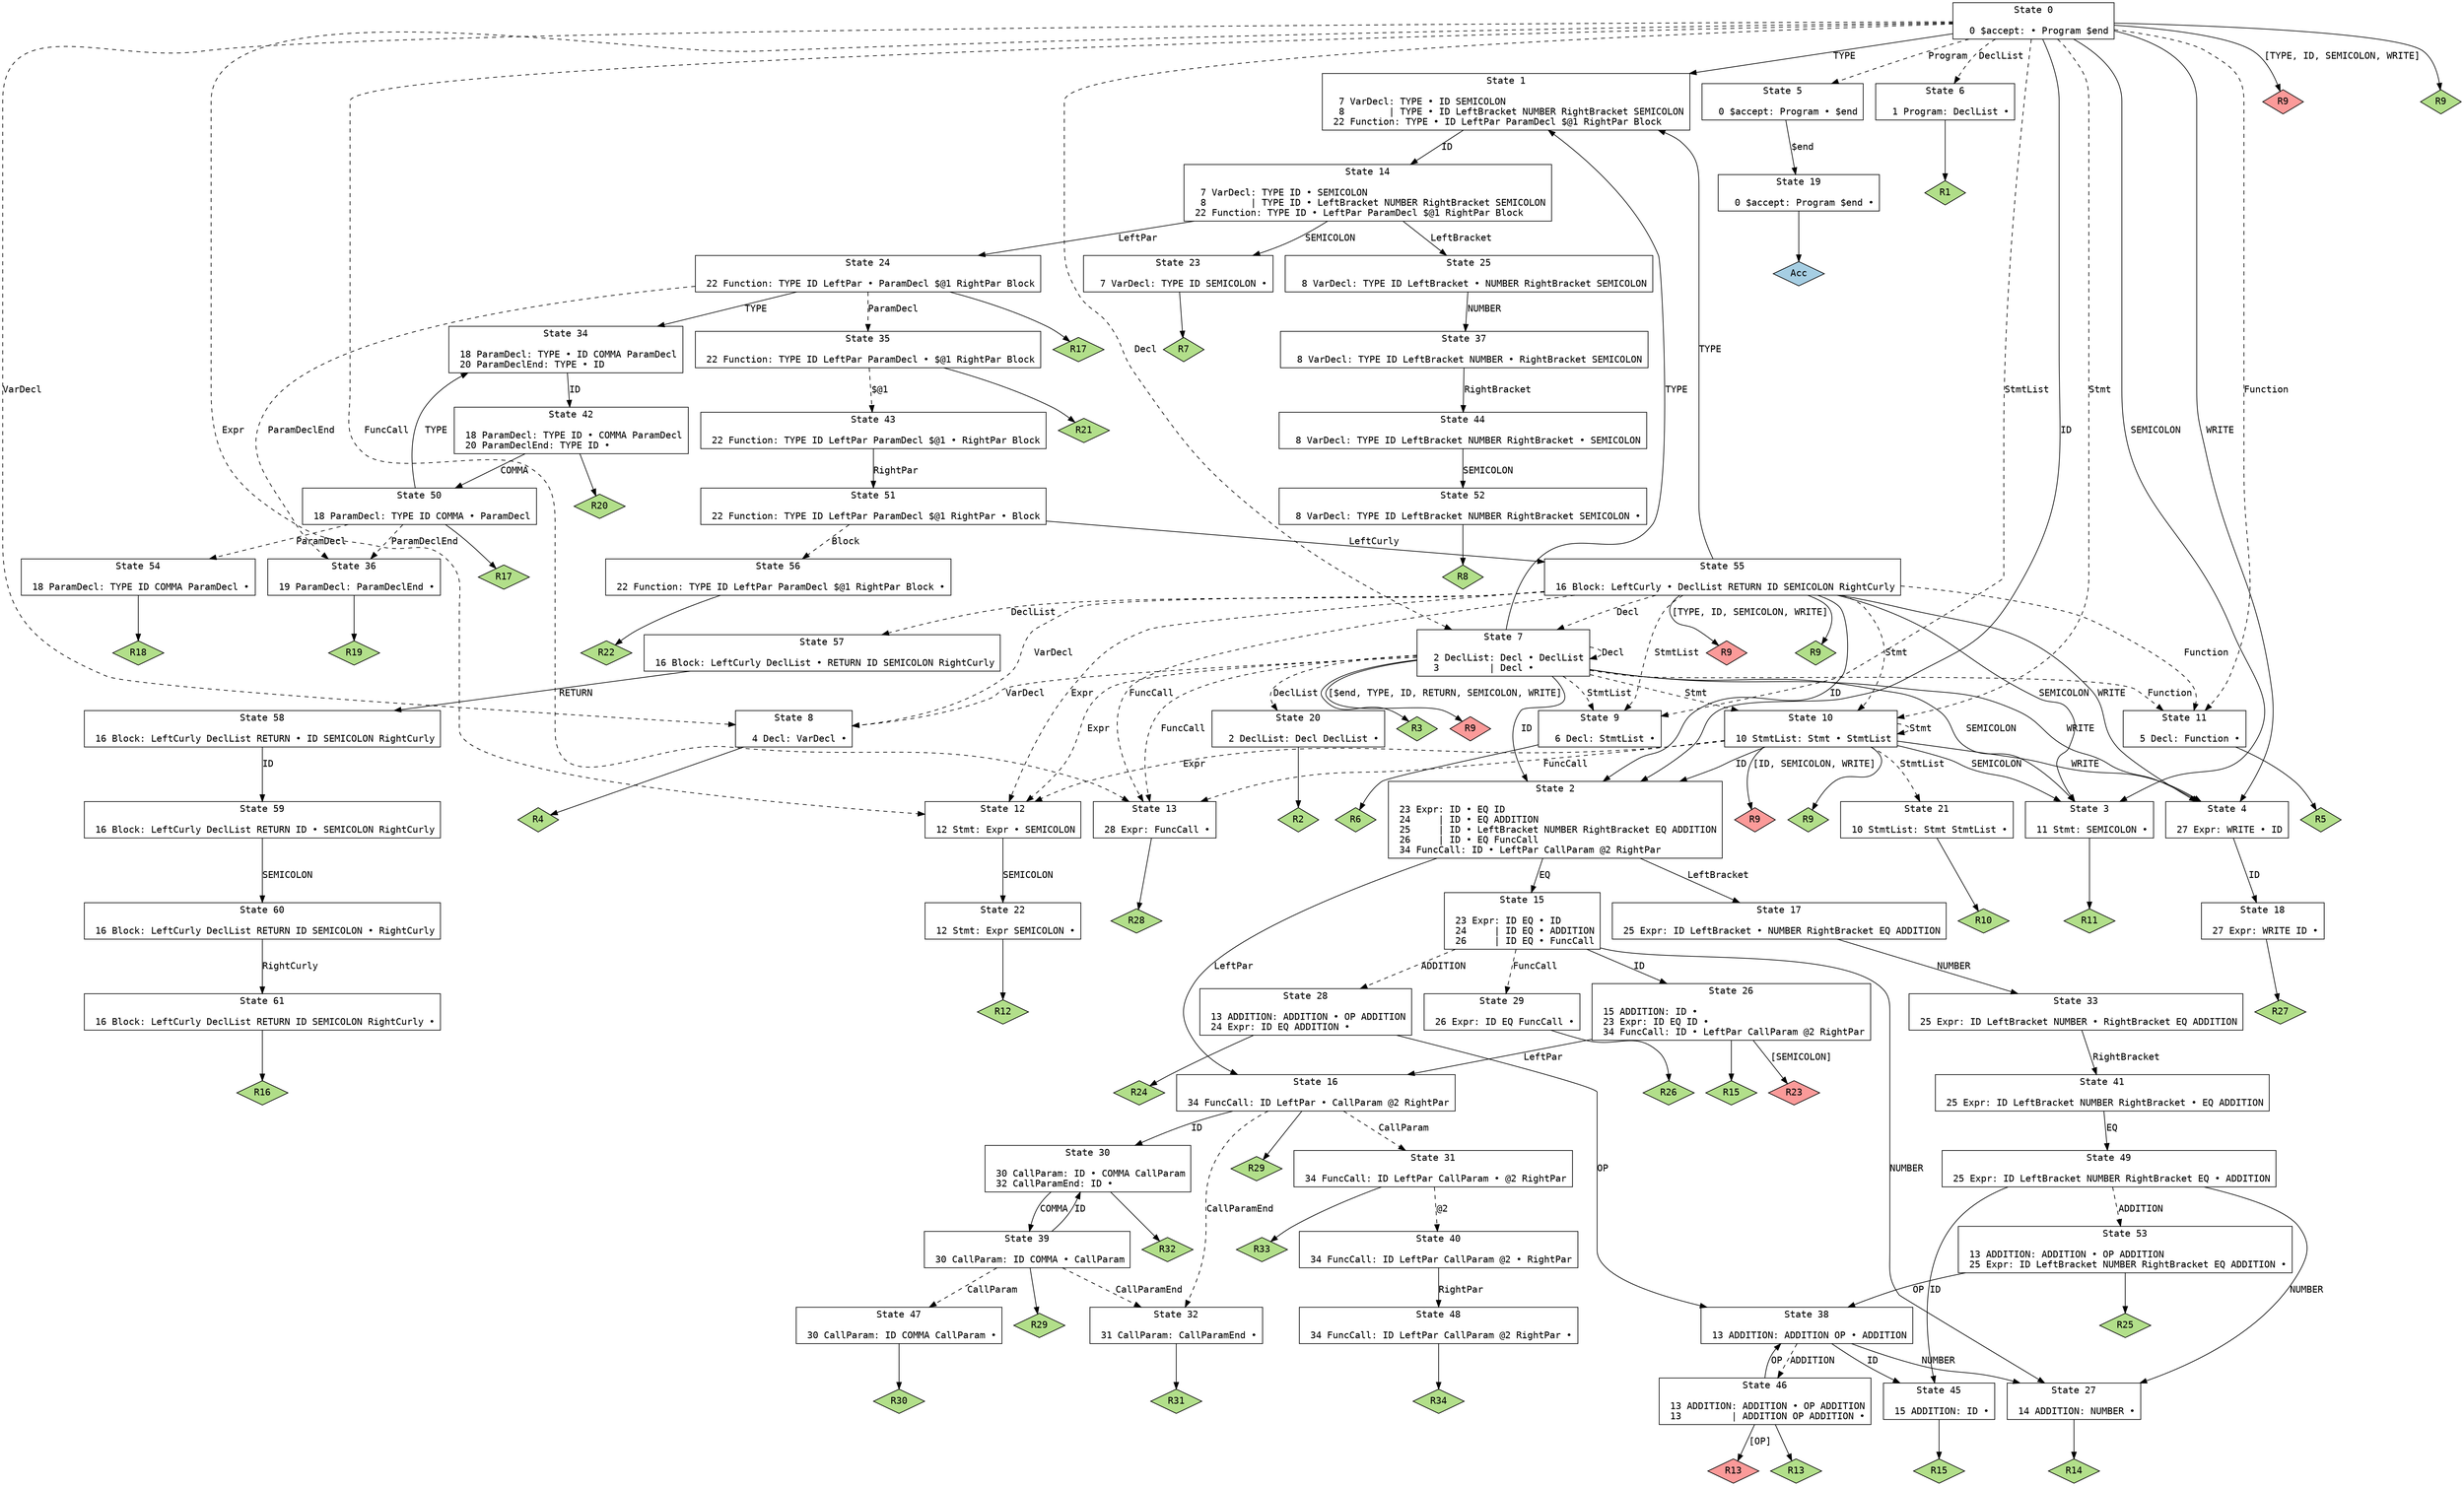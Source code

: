 // Generated by GNU Bison 3.8.2.
// Report bugs to <bug-bison@gnu.org>.
// Home page: <https://www.gnu.org/software/bison/>.

digraph "parser.y"
{
  node [fontname = courier, shape = box, colorscheme = paired6]
  edge [fontname = courier]

  0 [label="State 0\n\l  0 $accept: • Program $end\l"]
  0 -> 1 [style=solid label="TYPE"]
  0 -> 2 [style=solid label="ID"]
  0 -> 3 [style=solid label="SEMICOLON"]
  0 -> 4 [style=solid label="WRITE"]
  0 -> 5 [style=dashed label="Program"]
  0 -> 6 [style=dashed label="DeclList"]
  0 -> 7 [style=dashed label="Decl"]
  0 -> 8 [style=dashed label="VarDecl"]
  0 -> 9 [style=dashed label="StmtList"]
  0 -> 10 [style=dashed label="Stmt"]
  0 -> 11 [style=dashed label="Function"]
  0 -> 12 [style=dashed label="Expr"]
  0 -> 13 [style=dashed label="FuncCall"]
  0 -> "0R9d" [label="[TYPE, ID, SEMICOLON, WRITE]", style=solid]
 "0R9d" [label="R9", fillcolor=5, shape=diamond, style=filled]
  0 -> "0R9" [style=solid]
 "0R9" [label="R9", fillcolor=3, shape=diamond, style=filled]
  1 [label="State 1\n\l  7 VarDecl: TYPE • ID SEMICOLON\l  8        | TYPE • ID LeftBracket NUMBER RightBracket SEMICOLON\l 22 Function: TYPE • ID LeftPar ParamDecl $@1 RightPar Block\l"]
  1 -> 14 [style=solid label="ID"]
  2 [label="State 2\n\l 23 Expr: ID • EQ ID\l 24     | ID • EQ ADDITION\l 25     | ID • LeftBracket NUMBER RightBracket EQ ADDITION\l 26     | ID • EQ FuncCall\l 34 FuncCall: ID • LeftPar CallParam @2 RightPar\l"]
  2 -> 15 [style=solid label="EQ"]
  2 -> 16 [style=solid label="LeftPar"]
  2 -> 17 [style=solid label="LeftBracket"]
  3 [label="State 3\n\l 11 Stmt: SEMICOLON •\l"]
  3 -> "3R11" [style=solid]
 "3R11" [label="R11", fillcolor=3, shape=diamond, style=filled]
  4 [label="State 4\n\l 27 Expr: WRITE • ID\l"]
  4 -> 18 [style=solid label="ID"]
  5 [label="State 5\n\l  0 $accept: Program • $end\l"]
  5 -> 19 [style=solid label="$end"]
  6 [label="State 6\n\l  1 Program: DeclList •\l"]
  6 -> "6R1" [style=solid]
 "6R1" [label="R1", fillcolor=3, shape=diamond, style=filled]
  7 [label="State 7\n\l  2 DeclList: Decl • DeclList\l  3         | Decl •\l"]
  7 -> 1 [style=solid label="TYPE"]
  7 -> 2 [style=solid label="ID"]
  7 -> 3 [style=solid label="SEMICOLON"]
  7 -> 4 [style=solid label="WRITE"]
  7 -> 20 [style=dashed label="DeclList"]
  7 -> 7 [style=dashed label="Decl"]
  7 -> 8 [style=dashed label="VarDecl"]
  7 -> 9 [style=dashed label="StmtList"]
  7 -> 10 [style=dashed label="Stmt"]
  7 -> 11 [style=dashed label="Function"]
  7 -> 12 [style=dashed label="Expr"]
  7 -> 13 [style=dashed label="FuncCall"]
  7 -> "7R3" [style=solid]
 "7R3" [label="R3", fillcolor=3, shape=diamond, style=filled]
  7 -> "7R9d" [label="[$end, TYPE, ID, RETURN, SEMICOLON, WRITE]", style=solid]
 "7R9d" [label="R9", fillcolor=5, shape=diamond, style=filled]
  8 [label="State 8\n\l  4 Decl: VarDecl •\l"]
  8 -> "8R4" [style=solid]
 "8R4" [label="R4", fillcolor=3, shape=diamond, style=filled]
  9 [label="State 9\n\l  6 Decl: StmtList •\l"]
  9 -> "9R6" [style=solid]
 "9R6" [label="R6", fillcolor=3, shape=diamond, style=filled]
  10 [label="State 10\n\l 10 StmtList: Stmt • StmtList\l"]
  10 -> 2 [style=solid label="ID"]
  10 -> 3 [style=solid label="SEMICOLON"]
  10 -> 4 [style=solid label="WRITE"]
  10 -> 21 [style=dashed label="StmtList"]
  10 -> 10 [style=dashed label="Stmt"]
  10 -> 12 [style=dashed label="Expr"]
  10 -> 13 [style=dashed label="FuncCall"]
  10 -> "10R9d" [label="[ID, SEMICOLON, WRITE]", style=solid]
 "10R9d" [label="R9", fillcolor=5, shape=diamond, style=filled]
  10 -> "10R9" [style=solid]
 "10R9" [label="R9", fillcolor=3, shape=diamond, style=filled]
  11 [label="State 11\n\l  5 Decl: Function •\l"]
  11 -> "11R5" [style=solid]
 "11R5" [label="R5", fillcolor=3, shape=diamond, style=filled]
  12 [label="State 12\n\l 12 Stmt: Expr • SEMICOLON\l"]
  12 -> 22 [style=solid label="SEMICOLON"]
  13 [label="State 13\n\l 28 Expr: FuncCall •\l"]
  13 -> "13R28" [style=solid]
 "13R28" [label="R28", fillcolor=3, shape=diamond, style=filled]
  14 [label="State 14\n\l  7 VarDecl: TYPE ID • SEMICOLON\l  8        | TYPE ID • LeftBracket NUMBER RightBracket SEMICOLON\l 22 Function: TYPE ID • LeftPar ParamDecl $@1 RightPar Block\l"]
  14 -> 23 [style=solid label="SEMICOLON"]
  14 -> 24 [style=solid label="LeftPar"]
  14 -> 25 [style=solid label="LeftBracket"]
  15 [label="State 15\n\l 23 Expr: ID EQ • ID\l 24     | ID EQ • ADDITION\l 26     | ID EQ • FuncCall\l"]
  15 -> 26 [style=solid label="ID"]
  15 -> 27 [style=solid label="NUMBER"]
  15 -> 28 [style=dashed label="ADDITION"]
  15 -> 29 [style=dashed label="FuncCall"]
  16 [label="State 16\n\l 34 FuncCall: ID LeftPar • CallParam @2 RightPar\l"]
  16 -> 30 [style=solid label="ID"]
  16 -> 31 [style=dashed label="CallParam"]
  16 -> 32 [style=dashed label="CallParamEnd"]
  16 -> "16R29" [style=solid]
 "16R29" [label="R29", fillcolor=3, shape=diamond, style=filled]
  17 [label="State 17\n\l 25 Expr: ID LeftBracket • NUMBER RightBracket EQ ADDITION\l"]
  17 -> 33 [style=solid label="NUMBER"]
  18 [label="State 18\n\l 27 Expr: WRITE ID •\l"]
  18 -> "18R27" [style=solid]
 "18R27" [label="R27", fillcolor=3, shape=diamond, style=filled]
  19 [label="State 19\n\l  0 $accept: Program $end •\l"]
  19 -> "19R0" [style=solid]
 "19R0" [label="Acc", fillcolor=1, shape=diamond, style=filled]
  20 [label="State 20\n\l  2 DeclList: Decl DeclList •\l"]
  20 -> "20R2" [style=solid]
 "20R2" [label="R2", fillcolor=3, shape=diamond, style=filled]
  21 [label="State 21\n\l 10 StmtList: Stmt StmtList •\l"]
  21 -> "21R10" [style=solid]
 "21R10" [label="R10", fillcolor=3, shape=diamond, style=filled]
  22 [label="State 22\n\l 12 Stmt: Expr SEMICOLON •\l"]
  22 -> "22R12" [style=solid]
 "22R12" [label="R12", fillcolor=3, shape=diamond, style=filled]
  23 [label="State 23\n\l  7 VarDecl: TYPE ID SEMICOLON •\l"]
  23 -> "23R7" [style=solid]
 "23R7" [label="R7", fillcolor=3, shape=diamond, style=filled]
  24 [label="State 24\n\l 22 Function: TYPE ID LeftPar • ParamDecl $@1 RightPar Block\l"]
  24 -> 34 [style=solid label="TYPE"]
  24 -> 35 [style=dashed label="ParamDecl"]
  24 -> 36 [style=dashed label="ParamDeclEnd"]
  24 -> "24R17" [style=solid]
 "24R17" [label="R17", fillcolor=3, shape=diamond, style=filled]
  25 [label="State 25\n\l  8 VarDecl: TYPE ID LeftBracket • NUMBER RightBracket SEMICOLON\l"]
  25 -> 37 [style=solid label="NUMBER"]
  26 [label="State 26\n\l 15 ADDITION: ID •\l 23 Expr: ID EQ ID •\l 34 FuncCall: ID • LeftPar CallParam @2 RightPar\l"]
  26 -> 16 [style=solid label="LeftPar"]
  26 -> "26R15" [style=solid]
 "26R15" [label="R15", fillcolor=3, shape=diamond, style=filled]
  26 -> "26R23d" [label="[SEMICOLON]", style=solid]
 "26R23d" [label="R23", fillcolor=5, shape=diamond, style=filled]
  27 [label="State 27\n\l 14 ADDITION: NUMBER •\l"]
  27 -> "27R14" [style=solid]
 "27R14" [label="R14", fillcolor=3, shape=diamond, style=filled]
  28 [label="State 28\n\l 13 ADDITION: ADDITION • OP ADDITION\l 24 Expr: ID EQ ADDITION •\l"]
  28 -> 38 [style=solid label="OP"]
  28 -> "28R24" [style=solid]
 "28R24" [label="R24", fillcolor=3, shape=diamond, style=filled]
  29 [label="State 29\n\l 26 Expr: ID EQ FuncCall •\l"]
  29 -> "29R26" [style=solid]
 "29R26" [label="R26", fillcolor=3, shape=diamond, style=filled]
  30 [label="State 30\n\l 30 CallParam: ID • COMMA CallParam\l 32 CallParamEnd: ID •\l"]
  30 -> 39 [style=solid label="COMMA"]
  30 -> "30R32" [style=solid]
 "30R32" [label="R32", fillcolor=3, shape=diamond, style=filled]
  31 [label="State 31\n\l 34 FuncCall: ID LeftPar CallParam • @2 RightPar\l"]
  31 -> 40 [style=dashed label="@2"]
  31 -> "31R33" [style=solid]
 "31R33" [label="R33", fillcolor=3, shape=diamond, style=filled]
  32 [label="State 32\n\l 31 CallParam: CallParamEnd •\l"]
  32 -> "32R31" [style=solid]
 "32R31" [label="R31", fillcolor=3, shape=diamond, style=filled]
  33 [label="State 33\n\l 25 Expr: ID LeftBracket NUMBER • RightBracket EQ ADDITION\l"]
  33 -> 41 [style=solid label="RightBracket"]
  34 [label="State 34\n\l 18 ParamDecl: TYPE • ID COMMA ParamDecl\l 20 ParamDeclEnd: TYPE • ID\l"]
  34 -> 42 [style=solid label="ID"]
  35 [label="State 35\n\l 22 Function: TYPE ID LeftPar ParamDecl • $@1 RightPar Block\l"]
  35 -> 43 [style=dashed label="$@1"]
  35 -> "35R21" [style=solid]
 "35R21" [label="R21", fillcolor=3, shape=diamond, style=filled]
  36 [label="State 36\n\l 19 ParamDecl: ParamDeclEnd •\l"]
  36 -> "36R19" [style=solid]
 "36R19" [label="R19", fillcolor=3, shape=diamond, style=filled]
  37 [label="State 37\n\l  8 VarDecl: TYPE ID LeftBracket NUMBER • RightBracket SEMICOLON\l"]
  37 -> 44 [style=solid label="RightBracket"]
  38 [label="State 38\n\l 13 ADDITION: ADDITION OP • ADDITION\l"]
  38 -> 45 [style=solid label="ID"]
  38 -> 27 [style=solid label="NUMBER"]
  38 -> 46 [style=dashed label="ADDITION"]
  39 [label="State 39\n\l 30 CallParam: ID COMMA • CallParam\l"]
  39 -> 30 [style=solid label="ID"]
  39 -> 47 [style=dashed label="CallParam"]
  39 -> 32 [style=dashed label="CallParamEnd"]
  39 -> "39R29" [style=solid]
 "39R29" [label="R29", fillcolor=3, shape=diamond, style=filled]
  40 [label="State 40\n\l 34 FuncCall: ID LeftPar CallParam @2 • RightPar\l"]
  40 -> 48 [style=solid label="RightPar"]
  41 [label="State 41\n\l 25 Expr: ID LeftBracket NUMBER RightBracket • EQ ADDITION\l"]
  41 -> 49 [style=solid label="EQ"]
  42 [label="State 42\n\l 18 ParamDecl: TYPE ID • COMMA ParamDecl\l 20 ParamDeclEnd: TYPE ID •\l"]
  42 -> 50 [style=solid label="COMMA"]
  42 -> "42R20" [style=solid]
 "42R20" [label="R20", fillcolor=3, shape=diamond, style=filled]
  43 [label="State 43\n\l 22 Function: TYPE ID LeftPar ParamDecl $@1 • RightPar Block\l"]
  43 -> 51 [style=solid label="RightPar"]
  44 [label="State 44\n\l  8 VarDecl: TYPE ID LeftBracket NUMBER RightBracket • SEMICOLON\l"]
  44 -> 52 [style=solid label="SEMICOLON"]
  45 [label="State 45\n\l 15 ADDITION: ID •\l"]
  45 -> "45R15" [style=solid]
 "45R15" [label="R15", fillcolor=3, shape=diamond, style=filled]
  46 [label="State 46\n\l 13 ADDITION: ADDITION • OP ADDITION\l 13         | ADDITION OP ADDITION •\l"]
  46 -> 38 [style=solid label="OP"]
  46 -> "46R13d" [label="[OP]", style=solid]
 "46R13d" [label="R13", fillcolor=5, shape=diamond, style=filled]
  46 -> "46R13" [style=solid]
 "46R13" [label="R13", fillcolor=3, shape=diamond, style=filled]
  47 [label="State 47\n\l 30 CallParam: ID COMMA CallParam •\l"]
  47 -> "47R30" [style=solid]
 "47R30" [label="R30", fillcolor=3, shape=diamond, style=filled]
  48 [label="State 48\n\l 34 FuncCall: ID LeftPar CallParam @2 RightPar •\l"]
  48 -> "48R34" [style=solid]
 "48R34" [label="R34", fillcolor=3, shape=diamond, style=filled]
  49 [label="State 49\n\l 25 Expr: ID LeftBracket NUMBER RightBracket EQ • ADDITION\l"]
  49 -> 45 [style=solid label="ID"]
  49 -> 27 [style=solid label="NUMBER"]
  49 -> 53 [style=dashed label="ADDITION"]
  50 [label="State 50\n\l 18 ParamDecl: TYPE ID COMMA • ParamDecl\l"]
  50 -> 34 [style=solid label="TYPE"]
  50 -> 54 [style=dashed label="ParamDecl"]
  50 -> 36 [style=dashed label="ParamDeclEnd"]
  50 -> "50R17" [style=solid]
 "50R17" [label="R17", fillcolor=3, shape=diamond, style=filled]
  51 [label="State 51\n\l 22 Function: TYPE ID LeftPar ParamDecl $@1 RightPar • Block\l"]
  51 -> 55 [style=solid label="LeftCurly"]
  51 -> 56 [style=dashed label="Block"]
  52 [label="State 52\n\l  8 VarDecl: TYPE ID LeftBracket NUMBER RightBracket SEMICOLON •\l"]
  52 -> "52R8" [style=solid]
 "52R8" [label="R8", fillcolor=3, shape=diamond, style=filled]
  53 [label="State 53\n\l 13 ADDITION: ADDITION • OP ADDITION\l 25 Expr: ID LeftBracket NUMBER RightBracket EQ ADDITION •\l"]
  53 -> 38 [style=solid label="OP"]
  53 -> "53R25" [style=solid]
 "53R25" [label="R25", fillcolor=3, shape=diamond, style=filled]
  54 [label="State 54\n\l 18 ParamDecl: TYPE ID COMMA ParamDecl •\l"]
  54 -> "54R18" [style=solid]
 "54R18" [label="R18", fillcolor=3, shape=diamond, style=filled]
  55 [label="State 55\n\l 16 Block: LeftCurly • DeclList RETURN ID SEMICOLON RightCurly\l"]
  55 -> 1 [style=solid label="TYPE"]
  55 -> 2 [style=solid label="ID"]
  55 -> 3 [style=solid label="SEMICOLON"]
  55 -> 4 [style=solid label="WRITE"]
  55 -> 57 [style=dashed label="DeclList"]
  55 -> 7 [style=dashed label="Decl"]
  55 -> 8 [style=dashed label="VarDecl"]
  55 -> 9 [style=dashed label="StmtList"]
  55 -> 10 [style=dashed label="Stmt"]
  55 -> 11 [style=dashed label="Function"]
  55 -> 12 [style=dashed label="Expr"]
  55 -> 13 [style=dashed label="FuncCall"]
  55 -> "55R9d" [label="[TYPE, ID, SEMICOLON, WRITE]", style=solid]
 "55R9d" [label="R9", fillcolor=5, shape=diamond, style=filled]
  55 -> "55R9" [style=solid]
 "55R9" [label="R9", fillcolor=3, shape=diamond, style=filled]
  56 [label="State 56\n\l 22 Function: TYPE ID LeftPar ParamDecl $@1 RightPar Block •\l"]
  56 -> "56R22" [style=solid]
 "56R22" [label="R22", fillcolor=3, shape=diamond, style=filled]
  57 [label="State 57\n\l 16 Block: LeftCurly DeclList • RETURN ID SEMICOLON RightCurly\l"]
  57 -> 58 [style=solid label="RETURN"]
  58 [label="State 58\n\l 16 Block: LeftCurly DeclList RETURN • ID SEMICOLON RightCurly\l"]
  58 -> 59 [style=solid label="ID"]
  59 [label="State 59\n\l 16 Block: LeftCurly DeclList RETURN ID • SEMICOLON RightCurly\l"]
  59 -> 60 [style=solid label="SEMICOLON"]
  60 [label="State 60\n\l 16 Block: LeftCurly DeclList RETURN ID SEMICOLON • RightCurly\l"]
  60 -> 61 [style=solid label="RightCurly"]
  61 [label="State 61\n\l 16 Block: LeftCurly DeclList RETURN ID SEMICOLON RightCurly •\l"]
  61 -> "61R16" [style=solid]
 "61R16" [label="R16", fillcolor=3, shape=diamond, style=filled]
}
